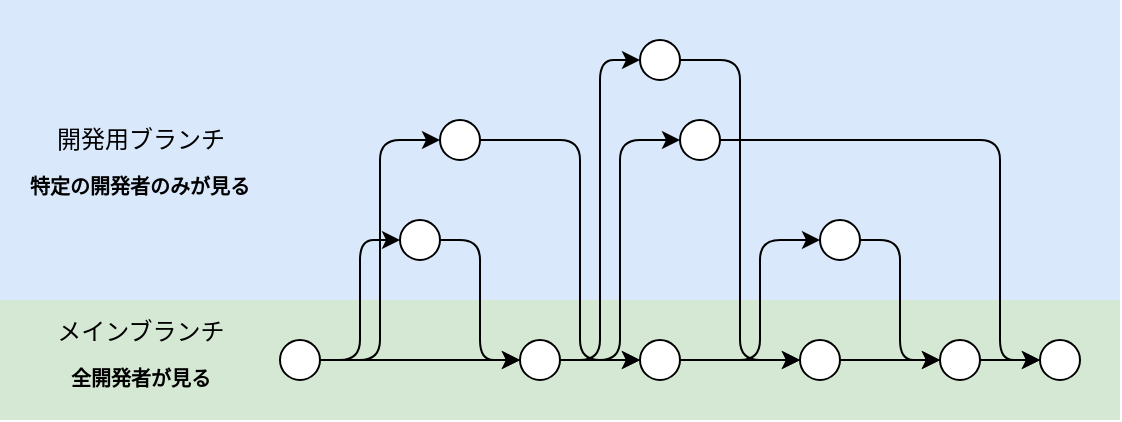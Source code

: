 <mxfile version="23.1.2" type="device">
  <diagram name="ページ1" id="_p8y2ZMvJbF9bzFV4q6h">
    <mxGraphModel dx="731" dy="462" grid="1" gridSize="10" guides="1" tooltips="1" connect="1" arrows="1" fold="1" page="1" pageScale="1" pageWidth="827" pageHeight="1169" math="0" shadow="0">
      <root>
        <mxCell id="0" />
        <mxCell id="1" parent="0" />
        <mxCell id="p1uvAuJWru4tgl7bkKN8-23" value="" style="rounded=0;whiteSpace=wrap;html=1;fillColor=#dae8fc;strokeColor=none;" parent="1" vertex="1">
          <mxGeometry width="560" height="150" as="geometry" />
        </mxCell>
        <mxCell id="p1uvAuJWru4tgl7bkKN8-22" value="" style="rounded=0;whiteSpace=wrap;html=1;fillColor=#d5e8d4;strokeColor=none;" parent="1" vertex="1">
          <mxGeometry y="150" width="560" height="60" as="geometry" />
        </mxCell>
        <mxCell id="p1uvAuJWru4tgl7bkKN8-10" style="edgeStyle=orthogonalEdgeStyle;rounded=0;orthogonalLoop=1;jettySize=auto;html=1;entryX=0;entryY=0.5;entryDx=0;entryDy=0;" parent="1" source="p1uvAuJWru4tgl7bkKN8-1" target="p1uvAuJWru4tgl7bkKN8-6" edge="1">
          <mxGeometry relative="1" as="geometry" />
        </mxCell>
        <mxCell id="p1uvAuJWru4tgl7bkKN8-15" style="edgeStyle=orthogonalEdgeStyle;rounded=1;orthogonalLoop=1;jettySize=auto;html=1;entryX=0;entryY=0.5;entryDx=0;entryDy=0;curved=0;" parent="1" source="p1uvAuJWru4tgl7bkKN8-1" target="p1uvAuJWru4tgl7bkKN8-3" edge="1">
          <mxGeometry relative="1" as="geometry" />
        </mxCell>
        <mxCell id="Q-xTxNDlCBi8yUghtBU0-2" style="edgeStyle=orthogonalEdgeStyle;rounded=1;orthogonalLoop=1;jettySize=auto;html=1;entryX=0;entryY=0.5;entryDx=0;entryDy=0;curved=0;" edge="1" parent="1" source="p1uvAuJWru4tgl7bkKN8-1" target="p1uvAuJWru4tgl7bkKN8-9">
          <mxGeometry relative="1" as="geometry" />
        </mxCell>
        <mxCell id="p1uvAuJWru4tgl7bkKN8-1" value="" style="ellipse;whiteSpace=wrap;html=1;aspect=fixed;" parent="1" vertex="1">
          <mxGeometry x="140" y="170" width="20" height="20" as="geometry" />
        </mxCell>
        <mxCell id="p1uvAuJWru4tgl7bkKN8-16" style="edgeStyle=orthogonalEdgeStyle;rounded=1;orthogonalLoop=1;jettySize=auto;html=1;entryX=0;entryY=0.5;entryDx=0;entryDy=0;curved=0;" parent="1" source="p1uvAuJWru4tgl7bkKN8-3" target="p1uvAuJWru4tgl7bkKN8-6" edge="1">
          <mxGeometry relative="1" as="geometry" />
        </mxCell>
        <mxCell id="p1uvAuJWru4tgl7bkKN8-3" value="" style="ellipse;whiteSpace=wrap;html=1;aspect=fixed;" parent="1" vertex="1">
          <mxGeometry x="200" y="110" width="20" height="20" as="geometry" />
        </mxCell>
        <mxCell id="Q-xTxNDlCBi8yUghtBU0-4" style="edgeStyle=orthogonalEdgeStyle;rounded=1;orthogonalLoop=1;jettySize=auto;html=1;entryX=0;entryY=0.5;entryDx=0;entryDy=0;curved=0;" edge="1" parent="1" source="p1uvAuJWru4tgl7bkKN8-6" target="p1uvAuJWru4tgl7bkKN8-12">
          <mxGeometry relative="1" as="geometry" />
        </mxCell>
        <mxCell id="Q-xTxNDlCBi8yUghtBU0-7" style="edgeStyle=orthogonalEdgeStyle;rounded=0;orthogonalLoop=1;jettySize=auto;html=1;entryX=0;entryY=0.5;entryDx=0;entryDy=0;" edge="1" parent="1" source="p1uvAuJWru4tgl7bkKN8-6" target="Q-xTxNDlCBi8yUghtBU0-1">
          <mxGeometry relative="1" as="geometry" />
        </mxCell>
        <mxCell id="Q-xTxNDlCBi8yUghtBU0-13" style="edgeStyle=orthogonalEdgeStyle;rounded=1;orthogonalLoop=1;jettySize=auto;html=1;entryX=0;entryY=0.5;entryDx=0;entryDy=0;curved=0;" edge="1" parent="1" source="p1uvAuJWru4tgl7bkKN8-6" target="Q-xTxNDlCBi8yUghtBU0-11">
          <mxGeometry relative="1" as="geometry" />
        </mxCell>
        <mxCell id="p1uvAuJWru4tgl7bkKN8-6" value="" style="ellipse;whiteSpace=wrap;html=1;aspect=fixed;" parent="1" vertex="1">
          <mxGeometry x="260" y="170" width="20" height="20" as="geometry" />
        </mxCell>
        <mxCell id="p1uvAuJWru4tgl7bkKN8-11" style="edgeStyle=orthogonalEdgeStyle;rounded=0;orthogonalLoop=1;jettySize=auto;html=1;" parent="1" source="p1uvAuJWru4tgl7bkKN8-7" target="p1uvAuJWru4tgl7bkKN8-8" edge="1">
          <mxGeometry relative="1" as="geometry" />
        </mxCell>
        <mxCell id="p1uvAuJWru4tgl7bkKN8-7" value="" style="ellipse;whiteSpace=wrap;html=1;aspect=fixed;" parent="1" vertex="1">
          <mxGeometry x="400" y="170" width="20" height="20" as="geometry" />
        </mxCell>
        <mxCell id="Q-xTxNDlCBi8yUghtBU0-17" style="edgeStyle=orthogonalEdgeStyle;rounded=0;orthogonalLoop=1;jettySize=auto;html=1;" edge="1" parent="1" source="p1uvAuJWru4tgl7bkKN8-8" target="Q-xTxNDlCBi8yUghtBU0-15">
          <mxGeometry relative="1" as="geometry" />
        </mxCell>
        <mxCell id="p1uvAuJWru4tgl7bkKN8-8" value="" style="ellipse;whiteSpace=wrap;html=1;aspect=fixed;" parent="1" vertex="1">
          <mxGeometry x="470" y="170" width="20" height="20" as="geometry" />
        </mxCell>
        <mxCell id="Q-xTxNDlCBi8yUghtBU0-5" style="edgeStyle=orthogonalEdgeStyle;rounded=1;orthogonalLoop=1;jettySize=auto;html=1;entryX=0;entryY=0.5;entryDx=0;entryDy=0;curved=0;" edge="1" parent="1" source="p1uvAuJWru4tgl7bkKN8-9" target="Q-xTxNDlCBi8yUghtBU0-1">
          <mxGeometry relative="1" as="geometry">
            <Array as="points">
              <mxPoint x="290" y="70" />
              <mxPoint x="290" y="180" />
            </Array>
          </mxGeometry>
        </mxCell>
        <mxCell id="p1uvAuJWru4tgl7bkKN8-9" value="" style="ellipse;whiteSpace=wrap;html=1;aspect=fixed;" parent="1" vertex="1">
          <mxGeometry x="220" y="60" width="20" height="20" as="geometry" />
        </mxCell>
        <mxCell id="Q-xTxNDlCBi8yUghtBU0-8" style="edgeStyle=orthogonalEdgeStyle;rounded=1;orthogonalLoop=1;jettySize=auto;html=1;entryX=0;entryY=0.5;entryDx=0;entryDy=0;curved=0;" edge="1" parent="1" source="p1uvAuJWru4tgl7bkKN8-12" target="p1uvAuJWru4tgl7bkKN8-7">
          <mxGeometry relative="1" as="geometry" />
        </mxCell>
        <mxCell id="p1uvAuJWru4tgl7bkKN8-12" value="" style="ellipse;whiteSpace=wrap;html=1;aspect=fixed;" parent="1" vertex="1">
          <mxGeometry x="320" y="20" width="20" height="20" as="geometry" />
        </mxCell>
        <mxCell id="Q-xTxNDlCBi8yUghtBU0-14" style="edgeStyle=orthogonalEdgeStyle;rounded=1;orthogonalLoop=1;jettySize=auto;html=1;entryX=0;entryY=0.5;entryDx=0;entryDy=0;curved=0;" edge="1" parent="1" source="p1uvAuJWru4tgl7bkKN8-13" target="p1uvAuJWru4tgl7bkKN8-8">
          <mxGeometry relative="1" as="geometry" />
        </mxCell>
        <mxCell id="p1uvAuJWru4tgl7bkKN8-13" value="" style="ellipse;whiteSpace=wrap;html=1;aspect=fixed;" parent="1" vertex="1">
          <mxGeometry x="410" y="110" width="20" height="20" as="geometry" />
        </mxCell>
        <mxCell id="p1uvAuJWru4tgl7bkKN8-86" value="" style="group" parent="1" vertex="1" connectable="0">
          <mxGeometry x="10" y="60" width="120" height="45" as="geometry" />
        </mxCell>
        <mxCell id="p1uvAuJWru4tgl7bkKN8-4" value="開発用ブランチ" style="text;html=1;strokeColor=none;fillColor=none;align=center;verticalAlign=middle;whiteSpace=wrap;rounded=0;" parent="p1uvAuJWru4tgl7bkKN8-86" vertex="1">
          <mxGeometry x="9.5" width="101" height="20" as="geometry" />
        </mxCell>
        <mxCell id="p1uvAuJWru4tgl7bkKN8-85" value="&lt;div style=&quot;font-size: 10px;&quot;&gt;特定の開発者のみが&lt;span style=&quot;background-color: initial;&quot;&gt;見る&lt;/span&gt;&lt;/div&gt;" style="text;html=1;strokeColor=none;fillColor=none;align=center;verticalAlign=middle;whiteSpace=wrap;rounded=0;fontSize=10;fontStyle=1" parent="p1uvAuJWru4tgl7bkKN8-86" vertex="1">
          <mxGeometry y="20" width="120" height="25" as="geometry" />
        </mxCell>
        <mxCell id="p1uvAuJWru4tgl7bkKN8-88" value="" style="group" parent="1" vertex="1" connectable="0">
          <mxGeometry x="14.5" y="155" width="111" height="45" as="geometry" />
        </mxCell>
        <mxCell id="p1uvAuJWru4tgl7bkKN8-2" value="メインブランチ" style="text;html=1;strokeColor=none;fillColor=none;align=center;verticalAlign=middle;whiteSpace=wrap;rounded=0;" parent="p1uvAuJWru4tgl7bkKN8-88" vertex="1">
          <mxGeometry width="111" height="22.5" as="geometry" />
        </mxCell>
        <mxCell id="p1uvAuJWru4tgl7bkKN8-87" value="&lt;font style=&quot;font-size: 10px;&quot;&gt;&lt;b&gt;全開発者が見る&lt;/b&gt;&lt;/font&gt;" style="text;html=1;strokeColor=none;fillColor=none;align=center;verticalAlign=middle;whiteSpace=wrap;rounded=0;" parent="p1uvAuJWru4tgl7bkKN8-88" vertex="1">
          <mxGeometry y="22.5" width="111" height="22.5" as="geometry" />
        </mxCell>
        <mxCell id="Q-xTxNDlCBi8yUghtBU0-9" style="edgeStyle=orthogonalEdgeStyle;rounded=1;orthogonalLoop=1;jettySize=auto;html=1;entryX=0;entryY=0.5;entryDx=0;entryDy=0;curved=0;" edge="1" parent="1" source="Q-xTxNDlCBi8yUghtBU0-1" target="p1uvAuJWru4tgl7bkKN8-13">
          <mxGeometry relative="1" as="geometry">
            <Array as="points">
              <mxPoint x="380" y="180" />
              <mxPoint x="380" y="120" />
            </Array>
          </mxGeometry>
        </mxCell>
        <mxCell id="Q-xTxNDlCBi8yUghtBU0-10" style="edgeStyle=orthogonalEdgeStyle;rounded=0;orthogonalLoop=1;jettySize=auto;html=1;entryX=0;entryY=0.5;entryDx=0;entryDy=0;" edge="1" parent="1" source="Q-xTxNDlCBi8yUghtBU0-1" target="p1uvAuJWru4tgl7bkKN8-7">
          <mxGeometry relative="1" as="geometry" />
        </mxCell>
        <mxCell id="Q-xTxNDlCBi8yUghtBU0-1" value="" style="ellipse;whiteSpace=wrap;html=1;aspect=fixed;" vertex="1" parent="1">
          <mxGeometry x="320" y="170" width="20" height="20" as="geometry" />
        </mxCell>
        <mxCell id="Q-xTxNDlCBi8yUghtBU0-16" style="edgeStyle=orthogonalEdgeStyle;rounded=1;orthogonalLoop=1;jettySize=auto;html=1;entryX=0;entryY=0.5;entryDx=0;entryDy=0;curved=0;" edge="1" parent="1" source="Q-xTxNDlCBi8yUghtBU0-11" target="Q-xTxNDlCBi8yUghtBU0-15">
          <mxGeometry relative="1" as="geometry">
            <Array as="points">
              <mxPoint x="500" y="70" />
              <mxPoint x="500" y="180" />
            </Array>
          </mxGeometry>
        </mxCell>
        <mxCell id="Q-xTxNDlCBi8yUghtBU0-11" value="" style="ellipse;whiteSpace=wrap;html=1;aspect=fixed;" vertex="1" parent="1">
          <mxGeometry x="340" y="60" width="20" height="20" as="geometry" />
        </mxCell>
        <mxCell id="Q-xTxNDlCBi8yUghtBU0-15" value="" style="ellipse;whiteSpace=wrap;html=1;aspect=fixed;" vertex="1" parent="1">
          <mxGeometry x="520" y="170" width="20" height="20" as="geometry" />
        </mxCell>
      </root>
    </mxGraphModel>
  </diagram>
</mxfile>
